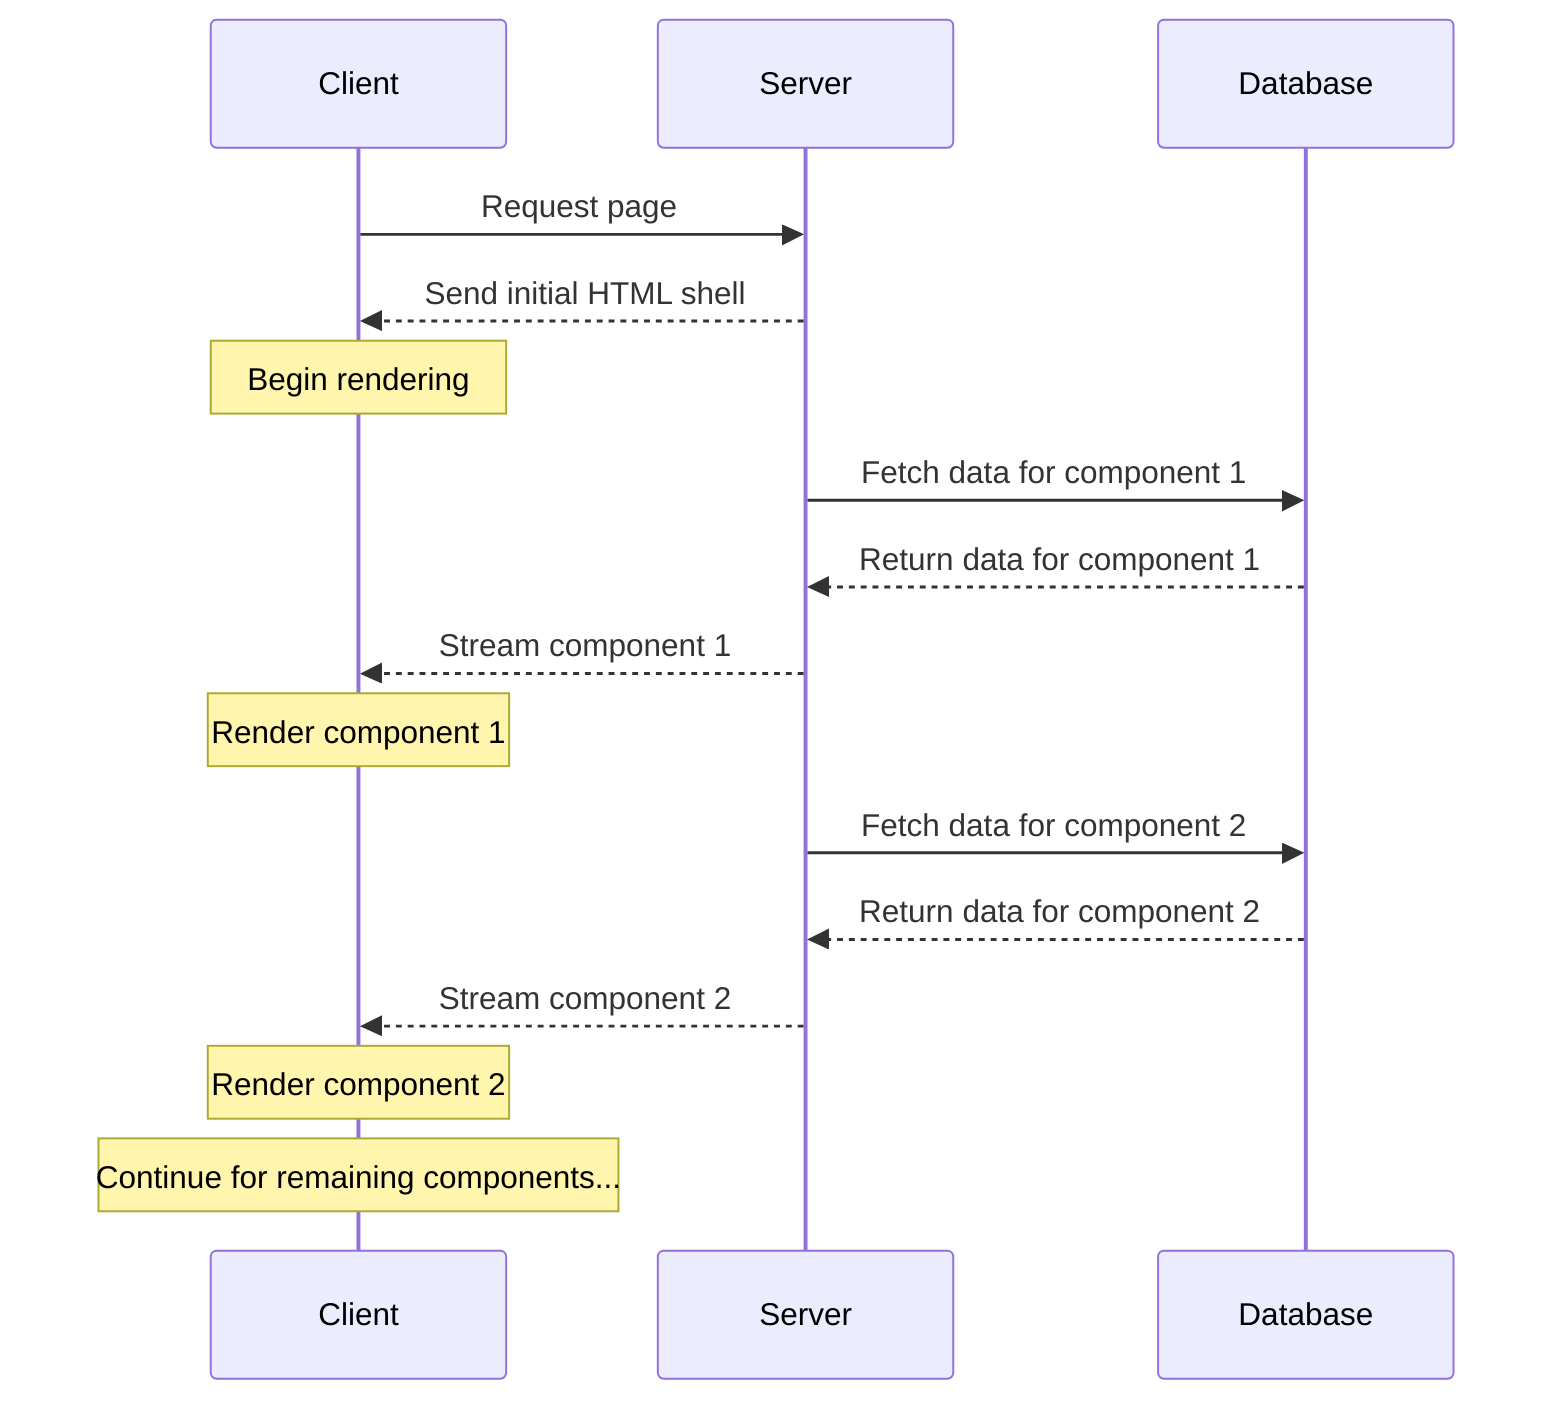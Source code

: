 sequenceDiagram
    participant Client
    participant Server
    participant Database

    Client->>Server: Request page
    Server-->>Client: Send initial HTML shell
    Note over Client: Begin rendering
    Server->>Database: Fetch data for component 1
    Database-->>Server: Return data for component 1
    Server-->>Client: Stream component 1
    Note over Client: Render component 1
    Server->>Database: Fetch data for component 2
    Database-->>Server: Return data for component 2
    Server-->>Client: Stream component 2
    Note over Client: Render component 2
    Note over Client: Continue for remaining components...
